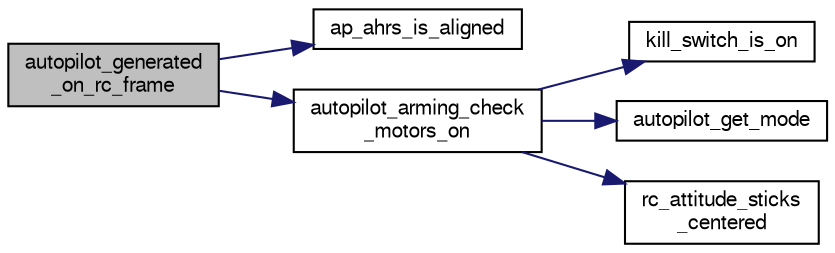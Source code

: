 digraph "autopilot_generated_on_rc_frame"
{
  edge [fontname="FreeSans",fontsize="10",labelfontname="FreeSans",labelfontsize="10"];
  node [fontname="FreeSans",fontsize="10",shape=record];
  rankdir="LR";
  Node1 [label="autopilot_generated\l_on_rc_frame",height=0.2,width=0.4,color="black", fillcolor="grey75", style="filled", fontcolor="black"];
  Node1 -> Node2 [color="midnightblue",fontsize="10",style="solid",fontname="FreeSans"];
  Node2 [label="ap_ahrs_is_aligned",height=0.2,width=0.4,color="black", fillcolor="white", style="filled",URL="$rotorcraft_2autopilot__utils_8c.html#af72725922c8f82a4bfa00f945376cede",tooltip="Display descent speed in failsafe mode if needed. "];
  Node1 -> Node3 [color="midnightblue",fontsize="10",style="solid",fontname="FreeSans"];
  Node3 [label="autopilot_arming_check\l_motors_on",height=0.2,width=0.4,color="black", fillcolor="white", style="filled",URL="$autopilot__arming__switch_8h.html#abbbe9ccad851ff6d7ef88e298059b6ce",tooltip="State machine to check if motors should be turned ON or OFF using the kill switch. "];
  Node3 -> Node4 [color="midnightblue",fontsize="10",style="solid",fontname="FreeSans"];
  Node4 [label="kill_switch_is_on",height=0.2,width=0.4,color="black", fillcolor="white", style="filled",URL="$rotorcraft_2autopilot__rc__helpers_8h.html#ac0cad24ec4c286be4262417eb5823094"];
  Node3 -> Node5 [color="midnightblue",fontsize="10",style="solid",fontname="FreeSans"];
  Node5 [label="autopilot_get_mode",height=0.2,width=0.4,color="black", fillcolor="white", style="filled",URL="$autopilot_8c.html#a23af2ac2d4bcb9b71c869a409de61cc4",tooltip="get autopilot mode "];
  Node3 -> Node6 [color="midnightblue",fontsize="10",style="solid",fontname="FreeSans"];
  Node6 [label="rc_attitude_sticks\l_centered",height=0.2,width=0.4,color="black", fillcolor="white", style="filled",URL="$rotorcraft_2autopilot__rc__helpers_8h.html#ac2cf19a78374dab9e758348111b20c94",tooltip="Convenience macro for 3way switch. "];
}
